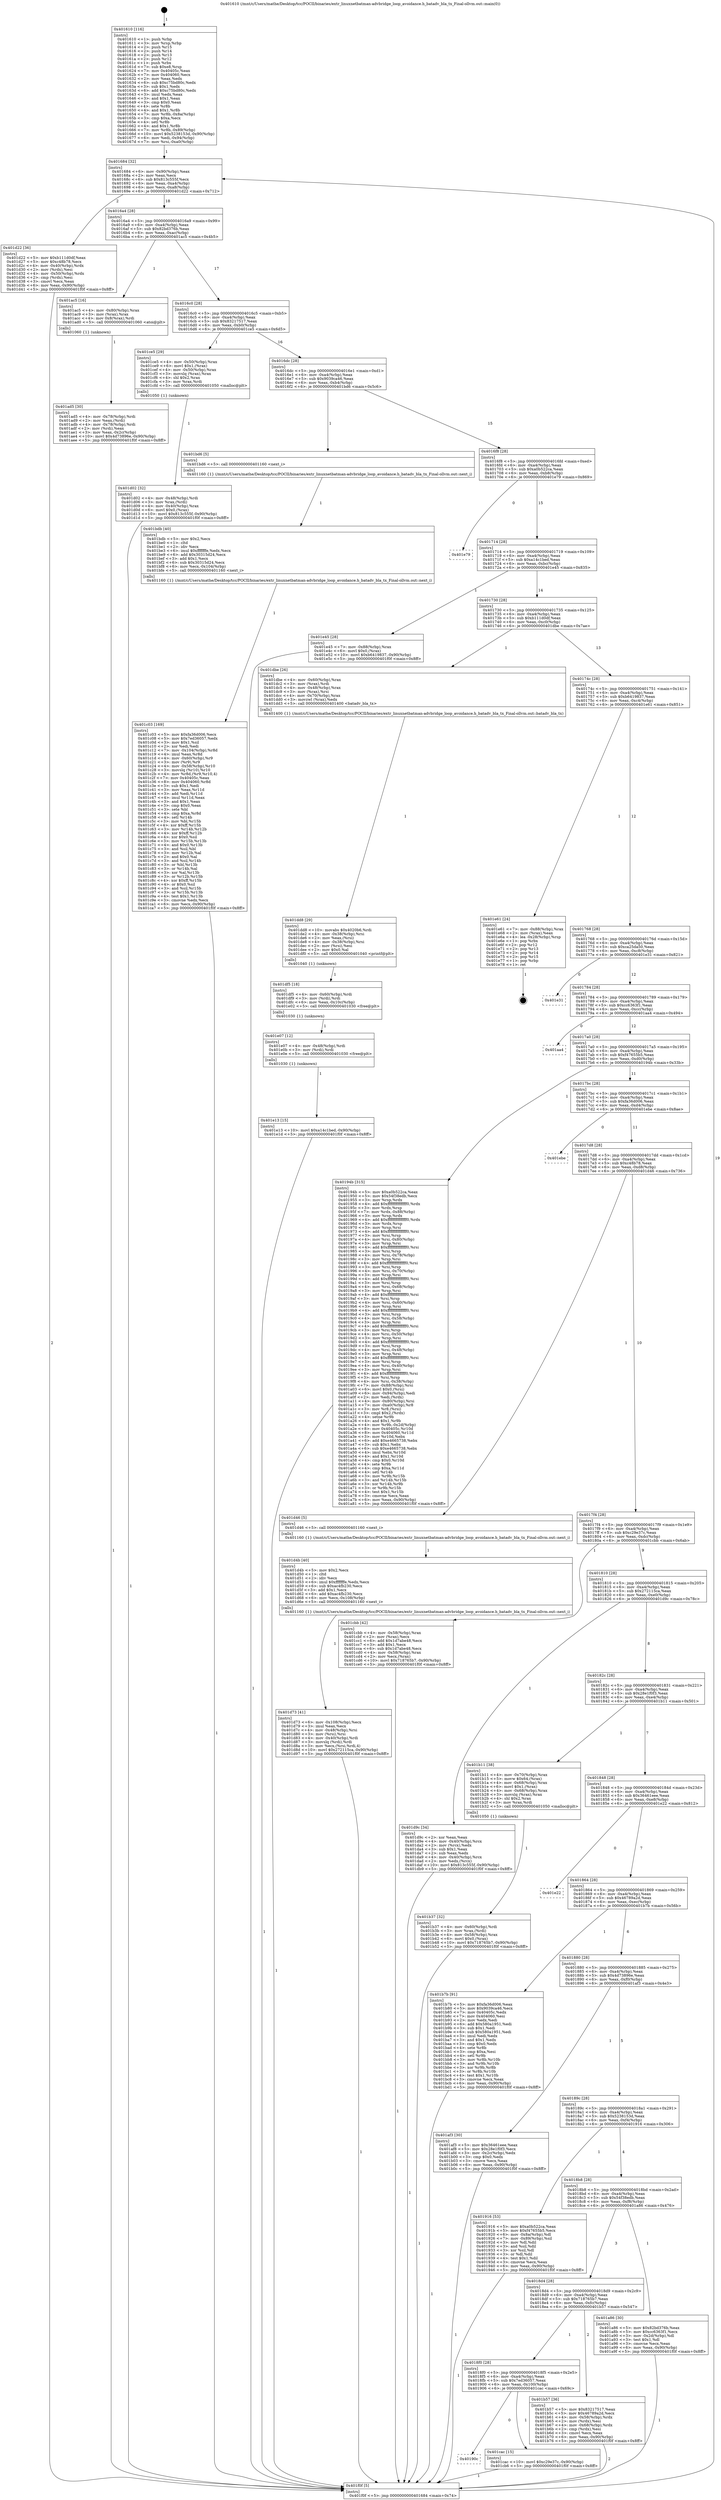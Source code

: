 digraph "0x401610" {
  label = "0x401610 (/mnt/c/Users/mathe/Desktop/tcc/POCII/binaries/extr_linuxnetbatman-advbridge_loop_avoidance.h_batadv_bla_tx_Final-ollvm.out::main(0))"
  labelloc = "t"
  node[shape=record]

  Entry [label="",width=0.3,height=0.3,shape=circle,fillcolor=black,style=filled]
  "0x401684" [label="{
     0x401684 [32]\l
     | [instrs]\l
     &nbsp;&nbsp;0x401684 \<+6\>: mov -0x90(%rbp),%eax\l
     &nbsp;&nbsp;0x40168a \<+2\>: mov %eax,%ecx\l
     &nbsp;&nbsp;0x40168c \<+6\>: sub $0x813c555f,%ecx\l
     &nbsp;&nbsp;0x401692 \<+6\>: mov %eax,-0xa4(%rbp)\l
     &nbsp;&nbsp;0x401698 \<+6\>: mov %ecx,-0xa8(%rbp)\l
     &nbsp;&nbsp;0x40169e \<+6\>: je 0000000000401d22 \<main+0x712\>\l
  }"]
  "0x401d22" [label="{
     0x401d22 [36]\l
     | [instrs]\l
     &nbsp;&nbsp;0x401d22 \<+5\>: mov $0xb111d0df,%eax\l
     &nbsp;&nbsp;0x401d27 \<+5\>: mov $0xc48b78,%ecx\l
     &nbsp;&nbsp;0x401d2c \<+4\>: mov -0x40(%rbp),%rdx\l
     &nbsp;&nbsp;0x401d30 \<+2\>: mov (%rdx),%esi\l
     &nbsp;&nbsp;0x401d32 \<+4\>: mov -0x50(%rbp),%rdx\l
     &nbsp;&nbsp;0x401d36 \<+2\>: cmp (%rdx),%esi\l
     &nbsp;&nbsp;0x401d38 \<+3\>: cmovl %ecx,%eax\l
     &nbsp;&nbsp;0x401d3b \<+6\>: mov %eax,-0x90(%rbp)\l
     &nbsp;&nbsp;0x401d41 \<+5\>: jmp 0000000000401f0f \<main+0x8ff\>\l
  }"]
  "0x4016a4" [label="{
     0x4016a4 [28]\l
     | [instrs]\l
     &nbsp;&nbsp;0x4016a4 \<+5\>: jmp 00000000004016a9 \<main+0x99\>\l
     &nbsp;&nbsp;0x4016a9 \<+6\>: mov -0xa4(%rbp),%eax\l
     &nbsp;&nbsp;0x4016af \<+5\>: sub $0x82bd376b,%eax\l
     &nbsp;&nbsp;0x4016b4 \<+6\>: mov %eax,-0xac(%rbp)\l
     &nbsp;&nbsp;0x4016ba \<+6\>: je 0000000000401ac5 \<main+0x4b5\>\l
  }"]
  Exit [label="",width=0.3,height=0.3,shape=circle,fillcolor=black,style=filled,peripheries=2]
  "0x401ac5" [label="{
     0x401ac5 [16]\l
     | [instrs]\l
     &nbsp;&nbsp;0x401ac5 \<+4\>: mov -0x80(%rbp),%rax\l
     &nbsp;&nbsp;0x401ac9 \<+3\>: mov (%rax),%rax\l
     &nbsp;&nbsp;0x401acc \<+4\>: mov 0x8(%rax),%rdi\l
     &nbsp;&nbsp;0x401ad0 \<+5\>: call 0000000000401060 \<atoi@plt\>\l
     | [calls]\l
     &nbsp;&nbsp;0x401060 \{1\} (unknown)\l
  }"]
  "0x4016c0" [label="{
     0x4016c0 [28]\l
     | [instrs]\l
     &nbsp;&nbsp;0x4016c0 \<+5\>: jmp 00000000004016c5 \<main+0xb5\>\l
     &nbsp;&nbsp;0x4016c5 \<+6\>: mov -0xa4(%rbp),%eax\l
     &nbsp;&nbsp;0x4016cb \<+5\>: sub $0x83217517,%eax\l
     &nbsp;&nbsp;0x4016d0 \<+6\>: mov %eax,-0xb0(%rbp)\l
     &nbsp;&nbsp;0x4016d6 \<+6\>: je 0000000000401ce5 \<main+0x6d5\>\l
  }"]
  "0x401e13" [label="{
     0x401e13 [15]\l
     | [instrs]\l
     &nbsp;&nbsp;0x401e13 \<+10\>: movl $0xa14c1bed,-0x90(%rbp)\l
     &nbsp;&nbsp;0x401e1d \<+5\>: jmp 0000000000401f0f \<main+0x8ff\>\l
  }"]
  "0x401ce5" [label="{
     0x401ce5 [29]\l
     | [instrs]\l
     &nbsp;&nbsp;0x401ce5 \<+4\>: mov -0x50(%rbp),%rax\l
     &nbsp;&nbsp;0x401ce9 \<+6\>: movl $0x1,(%rax)\l
     &nbsp;&nbsp;0x401cef \<+4\>: mov -0x50(%rbp),%rax\l
     &nbsp;&nbsp;0x401cf3 \<+3\>: movslq (%rax),%rax\l
     &nbsp;&nbsp;0x401cf6 \<+4\>: shl $0x2,%rax\l
     &nbsp;&nbsp;0x401cfa \<+3\>: mov %rax,%rdi\l
     &nbsp;&nbsp;0x401cfd \<+5\>: call 0000000000401050 \<malloc@plt\>\l
     | [calls]\l
     &nbsp;&nbsp;0x401050 \{1\} (unknown)\l
  }"]
  "0x4016dc" [label="{
     0x4016dc [28]\l
     | [instrs]\l
     &nbsp;&nbsp;0x4016dc \<+5\>: jmp 00000000004016e1 \<main+0xd1\>\l
     &nbsp;&nbsp;0x4016e1 \<+6\>: mov -0xa4(%rbp),%eax\l
     &nbsp;&nbsp;0x4016e7 \<+5\>: sub $0x9039ca46,%eax\l
     &nbsp;&nbsp;0x4016ec \<+6\>: mov %eax,-0xb4(%rbp)\l
     &nbsp;&nbsp;0x4016f2 \<+6\>: je 0000000000401bd6 \<main+0x5c6\>\l
  }"]
  "0x401e07" [label="{
     0x401e07 [12]\l
     | [instrs]\l
     &nbsp;&nbsp;0x401e07 \<+4\>: mov -0x48(%rbp),%rdi\l
     &nbsp;&nbsp;0x401e0b \<+3\>: mov (%rdi),%rdi\l
     &nbsp;&nbsp;0x401e0e \<+5\>: call 0000000000401030 \<free@plt\>\l
     | [calls]\l
     &nbsp;&nbsp;0x401030 \{1\} (unknown)\l
  }"]
  "0x401bd6" [label="{
     0x401bd6 [5]\l
     | [instrs]\l
     &nbsp;&nbsp;0x401bd6 \<+5\>: call 0000000000401160 \<next_i\>\l
     | [calls]\l
     &nbsp;&nbsp;0x401160 \{1\} (/mnt/c/Users/mathe/Desktop/tcc/POCII/binaries/extr_linuxnetbatman-advbridge_loop_avoidance.h_batadv_bla_tx_Final-ollvm.out::next_i)\l
  }"]
  "0x4016f8" [label="{
     0x4016f8 [28]\l
     | [instrs]\l
     &nbsp;&nbsp;0x4016f8 \<+5\>: jmp 00000000004016fd \<main+0xed\>\l
     &nbsp;&nbsp;0x4016fd \<+6\>: mov -0xa4(%rbp),%eax\l
     &nbsp;&nbsp;0x401703 \<+5\>: sub $0xa0b522ca,%eax\l
     &nbsp;&nbsp;0x401708 \<+6\>: mov %eax,-0xb8(%rbp)\l
     &nbsp;&nbsp;0x40170e \<+6\>: je 0000000000401e79 \<main+0x869\>\l
  }"]
  "0x401df5" [label="{
     0x401df5 [18]\l
     | [instrs]\l
     &nbsp;&nbsp;0x401df5 \<+4\>: mov -0x60(%rbp),%rdi\l
     &nbsp;&nbsp;0x401df9 \<+3\>: mov (%rdi),%rdi\l
     &nbsp;&nbsp;0x401dfc \<+6\>: mov %eax,-0x10c(%rbp)\l
     &nbsp;&nbsp;0x401e02 \<+5\>: call 0000000000401030 \<free@plt\>\l
     | [calls]\l
     &nbsp;&nbsp;0x401030 \{1\} (unknown)\l
  }"]
  "0x401e79" [label="{
     0x401e79\l
  }", style=dashed]
  "0x401714" [label="{
     0x401714 [28]\l
     | [instrs]\l
     &nbsp;&nbsp;0x401714 \<+5\>: jmp 0000000000401719 \<main+0x109\>\l
     &nbsp;&nbsp;0x401719 \<+6\>: mov -0xa4(%rbp),%eax\l
     &nbsp;&nbsp;0x40171f \<+5\>: sub $0xa14c1bed,%eax\l
     &nbsp;&nbsp;0x401724 \<+6\>: mov %eax,-0xbc(%rbp)\l
     &nbsp;&nbsp;0x40172a \<+6\>: je 0000000000401e45 \<main+0x835\>\l
  }"]
  "0x401dd8" [label="{
     0x401dd8 [29]\l
     | [instrs]\l
     &nbsp;&nbsp;0x401dd8 \<+10\>: movabs $0x4020b6,%rdi\l
     &nbsp;&nbsp;0x401de2 \<+4\>: mov -0x38(%rbp),%rsi\l
     &nbsp;&nbsp;0x401de6 \<+2\>: mov %eax,(%rsi)\l
     &nbsp;&nbsp;0x401de8 \<+4\>: mov -0x38(%rbp),%rsi\l
     &nbsp;&nbsp;0x401dec \<+2\>: mov (%rsi),%esi\l
     &nbsp;&nbsp;0x401dee \<+2\>: mov $0x0,%al\l
     &nbsp;&nbsp;0x401df0 \<+5\>: call 0000000000401040 \<printf@plt\>\l
     | [calls]\l
     &nbsp;&nbsp;0x401040 \{1\} (unknown)\l
  }"]
  "0x401e45" [label="{
     0x401e45 [28]\l
     | [instrs]\l
     &nbsp;&nbsp;0x401e45 \<+7\>: mov -0x88(%rbp),%rax\l
     &nbsp;&nbsp;0x401e4c \<+6\>: movl $0x0,(%rax)\l
     &nbsp;&nbsp;0x401e52 \<+10\>: movl $0xb6419837,-0x90(%rbp)\l
     &nbsp;&nbsp;0x401e5c \<+5\>: jmp 0000000000401f0f \<main+0x8ff\>\l
  }"]
  "0x401730" [label="{
     0x401730 [28]\l
     | [instrs]\l
     &nbsp;&nbsp;0x401730 \<+5\>: jmp 0000000000401735 \<main+0x125\>\l
     &nbsp;&nbsp;0x401735 \<+6\>: mov -0xa4(%rbp),%eax\l
     &nbsp;&nbsp;0x40173b \<+5\>: sub $0xb111d0df,%eax\l
     &nbsp;&nbsp;0x401740 \<+6\>: mov %eax,-0xc0(%rbp)\l
     &nbsp;&nbsp;0x401746 \<+6\>: je 0000000000401dbe \<main+0x7ae\>\l
  }"]
  "0x401d73" [label="{
     0x401d73 [41]\l
     | [instrs]\l
     &nbsp;&nbsp;0x401d73 \<+6\>: mov -0x108(%rbp),%ecx\l
     &nbsp;&nbsp;0x401d79 \<+3\>: imul %eax,%ecx\l
     &nbsp;&nbsp;0x401d7c \<+4\>: mov -0x48(%rbp),%rsi\l
     &nbsp;&nbsp;0x401d80 \<+3\>: mov (%rsi),%rsi\l
     &nbsp;&nbsp;0x401d83 \<+4\>: mov -0x40(%rbp),%rdi\l
     &nbsp;&nbsp;0x401d87 \<+3\>: movslq (%rdi),%rdi\l
     &nbsp;&nbsp;0x401d8a \<+3\>: mov %ecx,(%rsi,%rdi,4)\l
     &nbsp;&nbsp;0x401d8d \<+10\>: movl $0x272115ca,-0x90(%rbp)\l
     &nbsp;&nbsp;0x401d97 \<+5\>: jmp 0000000000401f0f \<main+0x8ff\>\l
  }"]
  "0x401dbe" [label="{
     0x401dbe [26]\l
     | [instrs]\l
     &nbsp;&nbsp;0x401dbe \<+4\>: mov -0x60(%rbp),%rax\l
     &nbsp;&nbsp;0x401dc2 \<+3\>: mov (%rax),%rdi\l
     &nbsp;&nbsp;0x401dc5 \<+4\>: mov -0x48(%rbp),%rax\l
     &nbsp;&nbsp;0x401dc9 \<+3\>: mov (%rax),%rsi\l
     &nbsp;&nbsp;0x401dcc \<+4\>: mov -0x70(%rbp),%rax\l
     &nbsp;&nbsp;0x401dd0 \<+3\>: movzwl (%rax),%edx\l
     &nbsp;&nbsp;0x401dd3 \<+5\>: call 0000000000401400 \<batadv_bla_tx\>\l
     | [calls]\l
     &nbsp;&nbsp;0x401400 \{1\} (/mnt/c/Users/mathe/Desktop/tcc/POCII/binaries/extr_linuxnetbatman-advbridge_loop_avoidance.h_batadv_bla_tx_Final-ollvm.out::batadv_bla_tx)\l
  }"]
  "0x40174c" [label="{
     0x40174c [28]\l
     | [instrs]\l
     &nbsp;&nbsp;0x40174c \<+5\>: jmp 0000000000401751 \<main+0x141\>\l
     &nbsp;&nbsp;0x401751 \<+6\>: mov -0xa4(%rbp),%eax\l
     &nbsp;&nbsp;0x401757 \<+5\>: sub $0xb6419837,%eax\l
     &nbsp;&nbsp;0x40175c \<+6\>: mov %eax,-0xc4(%rbp)\l
     &nbsp;&nbsp;0x401762 \<+6\>: je 0000000000401e61 \<main+0x851\>\l
  }"]
  "0x401d4b" [label="{
     0x401d4b [40]\l
     | [instrs]\l
     &nbsp;&nbsp;0x401d4b \<+5\>: mov $0x2,%ecx\l
     &nbsp;&nbsp;0x401d50 \<+1\>: cltd\l
     &nbsp;&nbsp;0x401d51 \<+2\>: idiv %ecx\l
     &nbsp;&nbsp;0x401d53 \<+6\>: imul $0xfffffffe,%edx,%ecx\l
     &nbsp;&nbsp;0x401d59 \<+6\>: sub $0xac4fb230,%ecx\l
     &nbsp;&nbsp;0x401d5f \<+3\>: add $0x1,%ecx\l
     &nbsp;&nbsp;0x401d62 \<+6\>: add $0xac4fb230,%ecx\l
     &nbsp;&nbsp;0x401d68 \<+6\>: mov %ecx,-0x108(%rbp)\l
     &nbsp;&nbsp;0x401d6e \<+5\>: call 0000000000401160 \<next_i\>\l
     | [calls]\l
     &nbsp;&nbsp;0x401160 \{1\} (/mnt/c/Users/mathe/Desktop/tcc/POCII/binaries/extr_linuxnetbatman-advbridge_loop_avoidance.h_batadv_bla_tx_Final-ollvm.out::next_i)\l
  }"]
  "0x401e61" [label="{
     0x401e61 [24]\l
     | [instrs]\l
     &nbsp;&nbsp;0x401e61 \<+7\>: mov -0x88(%rbp),%rax\l
     &nbsp;&nbsp;0x401e68 \<+2\>: mov (%rax),%eax\l
     &nbsp;&nbsp;0x401e6a \<+4\>: lea -0x28(%rbp),%rsp\l
     &nbsp;&nbsp;0x401e6e \<+1\>: pop %rbx\l
     &nbsp;&nbsp;0x401e6f \<+2\>: pop %r12\l
     &nbsp;&nbsp;0x401e71 \<+2\>: pop %r13\l
     &nbsp;&nbsp;0x401e73 \<+2\>: pop %r14\l
     &nbsp;&nbsp;0x401e75 \<+2\>: pop %r15\l
     &nbsp;&nbsp;0x401e77 \<+1\>: pop %rbp\l
     &nbsp;&nbsp;0x401e78 \<+1\>: ret\l
  }"]
  "0x401768" [label="{
     0x401768 [28]\l
     | [instrs]\l
     &nbsp;&nbsp;0x401768 \<+5\>: jmp 000000000040176d \<main+0x15d\>\l
     &nbsp;&nbsp;0x40176d \<+6\>: mov -0xa4(%rbp),%eax\l
     &nbsp;&nbsp;0x401773 \<+5\>: sub $0xca25da50,%eax\l
     &nbsp;&nbsp;0x401778 \<+6\>: mov %eax,-0xc8(%rbp)\l
     &nbsp;&nbsp;0x40177e \<+6\>: je 0000000000401e31 \<main+0x821\>\l
  }"]
  "0x401d02" [label="{
     0x401d02 [32]\l
     | [instrs]\l
     &nbsp;&nbsp;0x401d02 \<+4\>: mov -0x48(%rbp),%rdi\l
     &nbsp;&nbsp;0x401d06 \<+3\>: mov %rax,(%rdi)\l
     &nbsp;&nbsp;0x401d09 \<+4\>: mov -0x40(%rbp),%rax\l
     &nbsp;&nbsp;0x401d0d \<+6\>: movl $0x0,(%rax)\l
     &nbsp;&nbsp;0x401d13 \<+10\>: movl $0x813c555f,-0x90(%rbp)\l
     &nbsp;&nbsp;0x401d1d \<+5\>: jmp 0000000000401f0f \<main+0x8ff\>\l
  }"]
  "0x401e31" [label="{
     0x401e31\l
  }", style=dashed]
  "0x401784" [label="{
     0x401784 [28]\l
     | [instrs]\l
     &nbsp;&nbsp;0x401784 \<+5\>: jmp 0000000000401789 \<main+0x179\>\l
     &nbsp;&nbsp;0x401789 \<+6\>: mov -0xa4(%rbp),%eax\l
     &nbsp;&nbsp;0x40178f \<+5\>: sub $0xcc6363f1,%eax\l
     &nbsp;&nbsp;0x401794 \<+6\>: mov %eax,-0xcc(%rbp)\l
     &nbsp;&nbsp;0x40179a \<+6\>: je 0000000000401aa4 \<main+0x494\>\l
  }"]
  "0x40190c" [label="{
     0x40190c\l
  }", style=dashed]
  "0x401aa4" [label="{
     0x401aa4\l
  }", style=dashed]
  "0x4017a0" [label="{
     0x4017a0 [28]\l
     | [instrs]\l
     &nbsp;&nbsp;0x4017a0 \<+5\>: jmp 00000000004017a5 \<main+0x195\>\l
     &nbsp;&nbsp;0x4017a5 \<+6\>: mov -0xa4(%rbp),%eax\l
     &nbsp;&nbsp;0x4017ab \<+5\>: sub $0xf47655b5,%eax\l
     &nbsp;&nbsp;0x4017b0 \<+6\>: mov %eax,-0xd0(%rbp)\l
     &nbsp;&nbsp;0x4017b6 \<+6\>: je 000000000040194b \<main+0x33b\>\l
  }"]
  "0x401cac" [label="{
     0x401cac [15]\l
     | [instrs]\l
     &nbsp;&nbsp;0x401cac \<+10\>: movl $0xc29e37c,-0x90(%rbp)\l
     &nbsp;&nbsp;0x401cb6 \<+5\>: jmp 0000000000401f0f \<main+0x8ff\>\l
  }"]
  "0x40194b" [label="{
     0x40194b [315]\l
     | [instrs]\l
     &nbsp;&nbsp;0x40194b \<+5\>: mov $0xa0b522ca,%eax\l
     &nbsp;&nbsp;0x401950 \<+5\>: mov $0x54f38edb,%ecx\l
     &nbsp;&nbsp;0x401955 \<+3\>: mov %rsp,%rdx\l
     &nbsp;&nbsp;0x401958 \<+4\>: add $0xfffffffffffffff0,%rdx\l
     &nbsp;&nbsp;0x40195c \<+3\>: mov %rdx,%rsp\l
     &nbsp;&nbsp;0x40195f \<+7\>: mov %rdx,-0x88(%rbp)\l
     &nbsp;&nbsp;0x401966 \<+3\>: mov %rsp,%rdx\l
     &nbsp;&nbsp;0x401969 \<+4\>: add $0xfffffffffffffff0,%rdx\l
     &nbsp;&nbsp;0x40196d \<+3\>: mov %rdx,%rsp\l
     &nbsp;&nbsp;0x401970 \<+3\>: mov %rsp,%rsi\l
     &nbsp;&nbsp;0x401973 \<+4\>: add $0xfffffffffffffff0,%rsi\l
     &nbsp;&nbsp;0x401977 \<+3\>: mov %rsi,%rsp\l
     &nbsp;&nbsp;0x40197a \<+4\>: mov %rsi,-0x80(%rbp)\l
     &nbsp;&nbsp;0x40197e \<+3\>: mov %rsp,%rsi\l
     &nbsp;&nbsp;0x401981 \<+4\>: add $0xfffffffffffffff0,%rsi\l
     &nbsp;&nbsp;0x401985 \<+3\>: mov %rsi,%rsp\l
     &nbsp;&nbsp;0x401988 \<+4\>: mov %rsi,-0x78(%rbp)\l
     &nbsp;&nbsp;0x40198c \<+3\>: mov %rsp,%rsi\l
     &nbsp;&nbsp;0x40198f \<+4\>: add $0xfffffffffffffff0,%rsi\l
     &nbsp;&nbsp;0x401993 \<+3\>: mov %rsi,%rsp\l
     &nbsp;&nbsp;0x401996 \<+4\>: mov %rsi,-0x70(%rbp)\l
     &nbsp;&nbsp;0x40199a \<+3\>: mov %rsp,%rsi\l
     &nbsp;&nbsp;0x40199d \<+4\>: add $0xfffffffffffffff0,%rsi\l
     &nbsp;&nbsp;0x4019a1 \<+3\>: mov %rsi,%rsp\l
     &nbsp;&nbsp;0x4019a4 \<+4\>: mov %rsi,-0x68(%rbp)\l
     &nbsp;&nbsp;0x4019a8 \<+3\>: mov %rsp,%rsi\l
     &nbsp;&nbsp;0x4019ab \<+4\>: add $0xfffffffffffffff0,%rsi\l
     &nbsp;&nbsp;0x4019af \<+3\>: mov %rsi,%rsp\l
     &nbsp;&nbsp;0x4019b2 \<+4\>: mov %rsi,-0x60(%rbp)\l
     &nbsp;&nbsp;0x4019b6 \<+3\>: mov %rsp,%rsi\l
     &nbsp;&nbsp;0x4019b9 \<+4\>: add $0xfffffffffffffff0,%rsi\l
     &nbsp;&nbsp;0x4019bd \<+3\>: mov %rsi,%rsp\l
     &nbsp;&nbsp;0x4019c0 \<+4\>: mov %rsi,-0x58(%rbp)\l
     &nbsp;&nbsp;0x4019c4 \<+3\>: mov %rsp,%rsi\l
     &nbsp;&nbsp;0x4019c7 \<+4\>: add $0xfffffffffffffff0,%rsi\l
     &nbsp;&nbsp;0x4019cb \<+3\>: mov %rsi,%rsp\l
     &nbsp;&nbsp;0x4019ce \<+4\>: mov %rsi,-0x50(%rbp)\l
     &nbsp;&nbsp;0x4019d2 \<+3\>: mov %rsp,%rsi\l
     &nbsp;&nbsp;0x4019d5 \<+4\>: add $0xfffffffffffffff0,%rsi\l
     &nbsp;&nbsp;0x4019d9 \<+3\>: mov %rsi,%rsp\l
     &nbsp;&nbsp;0x4019dc \<+4\>: mov %rsi,-0x48(%rbp)\l
     &nbsp;&nbsp;0x4019e0 \<+3\>: mov %rsp,%rsi\l
     &nbsp;&nbsp;0x4019e3 \<+4\>: add $0xfffffffffffffff0,%rsi\l
     &nbsp;&nbsp;0x4019e7 \<+3\>: mov %rsi,%rsp\l
     &nbsp;&nbsp;0x4019ea \<+4\>: mov %rsi,-0x40(%rbp)\l
     &nbsp;&nbsp;0x4019ee \<+3\>: mov %rsp,%rsi\l
     &nbsp;&nbsp;0x4019f1 \<+4\>: add $0xfffffffffffffff0,%rsi\l
     &nbsp;&nbsp;0x4019f5 \<+3\>: mov %rsi,%rsp\l
     &nbsp;&nbsp;0x4019f8 \<+4\>: mov %rsi,-0x38(%rbp)\l
     &nbsp;&nbsp;0x4019fc \<+7\>: mov -0x88(%rbp),%rsi\l
     &nbsp;&nbsp;0x401a03 \<+6\>: movl $0x0,(%rsi)\l
     &nbsp;&nbsp;0x401a09 \<+6\>: mov -0x94(%rbp),%edi\l
     &nbsp;&nbsp;0x401a0f \<+2\>: mov %edi,(%rdx)\l
     &nbsp;&nbsp;0x401a11 \<+4\>: mov -0x80(%rbp),%rsi\l
     &nbsp;&nbsp;0x401a15 \<+7\>: mov -0xa0(%rbp),%r8\l
     &nbsp;&nbsp;0x401a1c \<+3\>: mov %r8,(%rsi)\l
     &nbsp;&nbsp;0x401a1f \<+3\>: cmpl $0x2,(%rdx)\l
     &nbsp;&nbsp;0x401a22 \<+4\>: setne %r9b\l
     &nbsp;&nbsp;0x401a26 \<+4\>: and $0x1,%r9b\l
     &nbsp;&nbsp;0x401a2a \<+4\>: mov %r9b,-0x2d(%rbp)\l
     &nbsp;&nbsp;0x401a2e \<+8\>: mov 0x40405c,%r10d\l
     &nbsp;&nbsp;0x401a36 \<+8\>: mov 0x404060,%r11d\l
     &nbsp;&nbsp;0x401a3e \<+3\>: mov %r10d,%ebx\l
     &nbsp;&nbsp;0x401a41 \<+6\>: add $0xe4665738,%ebx\l
     &nbsp;&nbsp;0x401a47 \<+3\>: sub $0x1,%ebx\l
     &nbsp;&nbsp;0x401a4a \<+6\>: sub $0xe4665738,%ebx\l
     &nbsp;&nbsp;0x401a50 \<+4\>: imul %ebx,%r10d\l
     &nbsp;&nbsp;0x401a54 \<+4\>: and $0x1,%r10d\l
     &nbsp;&nbsp;0x401a58 \<+4\>: cmp $0x0,%r10d\l
     &nbsp;&nbsp;0x401a5c \<+4\>: sete %r9b\l
     &nbsp;&nbsp;0x401a60 \<+4\>: cmp $0xa,%r11d\l
     &nbsp;&nbsp;0x401a64 \<+4\>: setl %r14b\l
     &nbsp;&nbsp;0x401a68 \<+3\>: mov %r9b,%r15b\l
     &nbsp;&nbsp;0x401a6b \<+3\>: and %r14b,%r15b\l
     &nbsp;&nbsp;0x401a6e \<+3\>: xor %r14b,%r9b\l
     &nbsp;&nbsp;0x401a71 \<+3\>: or %r9b,%r15b\l
     &nbsp;&nbsp;0x401a74 \<+4\>: test $0x1,%r15b\l
     &nbsp;&nbsp;0x401a78 \<+3\>: cmovne %ecx,%eax\l
     &nbsp;&nbsp;0x401a7b \<+6\>: mov %eax,-0x90(%rbp)\l
     &nbsp;&nbsp;0x401a81 \<+5\>: jmp 0000000000401f0f \<main+0x8ff\>\l
  }"]
  "0x4017bc" [label="{
     0x4017bc [28]\l
     | [instrs]\l
     &nbsp;&nbsp;0x4017bc \<+5\>: jmp 00000000004017c1 \<main+0x1b1\>\l
     &nbsp;&nbsp;0x4017c1 \<+6\>: mov -0xa4(%rbp),%eax\l
     &nbsp;&nbsp;0x4017c7 \<+5\>: sub $0xfa36d006,%eax\l
     &nbsp;&nbsp;0x4017cc \<+6\>: mov %eax,-0xd4(%rbp)\l
     &nbsp;&nbsp;0x4017d2 \<+6\>: je 0000000000401ebe \<main+0x8ae\>\l
  }"]
  "0x401c03" [label="{
     0x401c03 [169]\l
     | [instrs]\l
     &nbsp;&nbsp;0x401c03 \<+5\>: mov $0xfa36d006,%ecx\l
     &nbsp;&nbsp;0x401c08 \<+5\>: mov $0x7ed36057,%edx\l
     &nbsp;&nbsp;0x401c0d \<+3\>: mov $0x1,%sil\l
     &nbsp;&nbsp;0x401c10 \<+2\>: xor %edi,%edi\l
     &nbsp;&nbsp;0x401c12 \<+7\>: mov -0x104(%rbp),%r8d\l
     &nbsp;&nbsp;0x401c19 \<+4\>: imul %eax,%r8d\l
     &nbsp;&nbsp;0x401c1d \<+4\>: mov -0x60(%rbp),%r9\l
     &nbsp;&nbsp;0x401c21 \<+3\>: mov (%r9),%r9\l
     &nbsp;&nbsp;0x401c24 \<+4\>: mov -0x58(%rbp),%r10\l
     &nbsp;&nbsp;0x401c28 \<+3\>: movslq (%r10),%r10\l
     &nbsp;&nbsp;0x401c2b \<+4\>: mov %r8d,(%r9,%r10,4)\l
     &nbsp;&nbsp;0x401c2f \<+7\>: mov 0x40405c,%eax\l
     &nbsp;&nbsp;0x401c36 \<+8\>: mov 0x404060,%r8d\l
     &nbsp;&nbsp;0x401c3e \<+3\>: sub $0x1,%edi\l
     &nbsp;&nbsp;0x401c41 \<+3\>: mov %eax,%r11d\l
     &nbsp;&nbsp;0x401c44 \<+3\>: add %edi,%r11d\l
     &nbsp;&nbsp;0x401c47 \<+4\>: imul %r11d,%eax\l
     &nbsp;&nbsp;0x401c4b \<+3\>: and $0x1,%eax\l
     &nbsp;&nbsp;0x401c4e \<+3\>: cmp $0x0,%eax\l
     &nbsp;&nbsp;0x401c51 \<+3\>: sete %bl\l
     &nbsp;&nbsp;0x401c54 \<+4\>: cmp $0xa,%r8d\l
     &nbsp;&nbsp;0x401c58 \<+4\>: setl %r14b\l
     &nbsp;&nbsp;0x401c5c \<+3\>: mov %bl,%r15b\l
     &nbsp;&nbsp;0x401c5f \<+4\>: xor $0xff,%r15b\l
     &nbsp;&nbsp;0x401c63 \<+3\>: mov %r14b,%r12b\l
     &nbsp;&nbsp;0x401c66 \<+4\>: xor $0xff,%r12b\l
     &nbsp;&nbsp;0x401c6a \<+4\>: xor $0x0,%sil\l
     &nbsp;&nbsp;0x401c6e \<+3\>: mov %r15b,%r13b\l
     &nbsp;&nbsp;0x401c71 \<+4\>: and $0x0,%r13b\l
     &nbsp;&nbsp;0x401c75 \<+3\>: and %sil,%bl\l
     &nbsp;&nbsp;0x401c78 \<+3\>: mov %r12b,%al\l
     &nbsp;&nbsp;0x401c7b \<+2\>: and $0x0,%al\l
     &nbsp;&nbsp;0x401c7d \<+3\>: and %sil,%r14b\l
     &nbsp;&nbsp;0x401c80 \<+3\>: or %bl,%r13b\l
     &nbsp;&nbsp;0x401c83 \<+3\>: or %r14b,%al\l
     &nbsp;&nbsp;0x401c86 \<+3\>: xor %al,%r13b\l
     &nbsp;&nbsp;0x401c89 \<+3\>: or %r12b,%r15b\l
     &nbsp;&nbsp;0x401c8c \<+4\>: xor $0xff,%r15b\l
     &nbsp;&nbsp;0x401c90 \<+4\>: or $0x0,%sil\l
     &nbsp;&nbsp;0x401c94 \<+3\>: and %sil,%r15b\l
     &nbsp;&nbsp;0x401c97 \<+3\>: or %r15b,%r13b\l
     &nbsp;&nbsp;0x401c9a \<+4\>: test $0x1,%r13b\l
     &nbsp;&nbsp;0x401c9e \<+3\>: cmovne %edx,%ecx\l
     &nbsp;&nbsp;0x401ca1 \<+6\>: mov %ecx,-0x90(%rbp)\l
     &nbsp;&nbsp;0x401ca7 \<+5\>: jmp 0000000000401f0f \<main+0x8ff\>\l
  }"]
  "0x401ebe" [label="{
     0x401ebe\l
  }", style=dashed]
  "0x4017d8" [label="{
     0x4017d8 [28]\l
     | [instrs]\l
     &nbsp;&nbsp;0x4017d8 \<+5\>: jmp 00000000004017dd \<main+0x1cd\>\l
     &nbsp;&nbsp;0x4017dd \<+6\>: mov -0xa4(%rbp),%eax\l
     &nbsp;&nbsp;0x4017e3 \<+5\>: sub $0xc48b78,%eax\l
     &nbsp;&nbsp;0x4017e8 \<+6\>: mov %eax,-0xd8(%rbp)\l
     &nbsp;&nbsp;0x4017ee \<+6\>: je 0000000000401d46 \<main+0x736\>\l
  }"]
  "0x401bdb" [label="{
     0x401bdb [40]\l
     | [instrs]\l
     &nbsp;&nbsp;0x401bdb \<+5\>: mov $0x2,%ecx\l
     &nbsp;&nbsp;0x401be0 \<+1\>: cltd\l
     &nbsp;&nbsp;0x401be1 \<+2\>: idiv %ecx\l
     &nbsp;&nbsp;0x401be3 \<+6\>: imul $0xfffffffe,%edx,%ecx\l
     &nbsp;&nbsp;0x401be9 \<+6\>: add $0x30315d24,%ecx\l
     &nbsp;&nbsp;0x401bef \<+3\>: add $0x1,%ecx\l
     &nbsp;&nbsp;0x401bf2 \<+6\>: sub $0x30315d24,%ecx\l
     &nbsp;&nbsp;0x401bf8 \<+6\>: mov %ecx,-0x104(%rbp)\l
     &nbsp;&nbsp;0x401bfe \<+5\>: call 0000000000401160 \<next_i\>\l
     | [calls]\l
     &nbsp;&nbsp;0x401160 \{1\} (/mnt/c/Users/mathe/Desktop/tcc/POCII/binaries/extr_linuxnetbatman-advbridge_loop_avoidance.h_batadv_bla_tx_Final-ollvm.out::next_i)\l
  }"]
  "0x401d46" [label="{
     0x401d46 [5]\l
     | [instrs]\l
     &nbsp;&nbsp;0x401d46 \<+5\>: call 0000000000401160 \<next_i\>\l
     | [calls]\l
     &nbsp;&nbsp;0x401160 \{1\} (/mnt/c/Users/mathe/Desktop/tcc/POCII/binaries/extr_linuxnetbatman-advbridge_loop_avoidance.h_batadv_bla_tx_Final-ollvm.out::next_i)\l
  }"]
  "0x4017f4" [label="{
     0x4017f4 [28]\l
     | [instrs]\l
     &nbsp;&nbsp;0x4017f4 \<+5\>: jmp 00000000004017f9 \<main+0x1e9\>\l
     &nbsp;&nbsp;0x4017f9 \<+6\>: mov -0xa4(%rbp),%eax\l
     &nbsp;&nbsp;0x4017ff \<+5\>: sub $0xc29e37c,%eax\l
     &nbsp;&nbsp;0x401804 \<+6\>: mov %eax,-0xdc(%rbp)\l
     &nbsp;&nbsp;0x40180a \<+6\>: je 0000000000401cbb \<main+0x6ab\>\l
  }"]
  "0x4018f0" [label="{
     0x4018f0 [28]\l
     | [instrs]\l
     &nbsp;&nbsp;0x4018f0 \<+5\>: jmp 00000000004018f5 \<main+0x2e5\>\l
     &nbsp;&nbsp;0x4018f5 \<+6\>: mov -0xa4(%rbp),%eax\l
     &nbsp;&nbsp;0x4018fb \<+5\>: sub $0x7ed36057,%eax\l
     &nbsp;&nbsp;0x401900 \<+6\>: mov %eax,-0x100(%rbp)\l
     &nbsp;&nbsp;0x401906 \<+6\>: je 0000000000401cac \<main+0x69c\>\l
  }"]
  "0x401cbb" [label="{
     0x401cbb [42]\l
     | [instrs]\l
     &nbsp;&nbsp;0x401cbb \<+4\>: mov -0x58(%rbp),%rax\l
     &nbsp;&nbsp;0x401cbf \<+2\>: mov (%rax),%ecx\l
     &nbsp;&nbsp;0x401cc1 \<+6\>: add $0x1d7abe48,%ecx\l
     &nbsp;&nbsp;0x401cc7 \<+3\>: add $0x1,%ecx\l
     &nbsp;&nbsp;0x401cca \<+6\>: sub $0x1d7abe48,%ecx\l
     &nbsp;&nbsp;0x401cd0 \<+4\>: mov -0x58(%rbp),%rax\l
     &nbsp;&nbsp;0x401cd4 \<+2\>: mov %ecx,(%rax)\l
     &nbsp;&nbsp;0x401cd6 \<+10\>: movl $0x718765b7,-0x90(%rbp)\l
     &nbsp;&nbsp;0x401ce0 \<+5\>: jmp 0000000000401f0f \<main+0x8ff\>\l
  }"]
  "0x401810" [label="{
     0x401810 [28]\l
     | [instrs]\l
     &nbsp;&nbsp;0x401810 \<+5\>: jmp 0000000000401815 \<main+0x205\>\l
     &nbsp;&nbsp;0x401815 \<+6\>: mov -0xa4(%rbp),%eax\l
     &nbsp;&nbsp;0x40181b \<+5\>: sub $0x272115ca,%eax\l
     &nbsp;&nbsp;0x401820 \<+6\>: mov %eax,-0xe0(%rbp)\l
     &nbsp;&nbsp;0x401826 \<+6\>: je 0000000000401d9c \<main+0x78c\>\l
  }"]
  "0x401b57" [label="{
     0x401b57 [36]\l
     | [instrs]\l
     &nbsp;&nbsp;0x401b57 \<+5\>: mov $0x83217517,%eax\l
     &nbsp;&nbsp;0x401b5c \<+5\>: mov $0x46789a2d,%ecx\l
     &nbsp;&nbsp;0x401b61 \<+4\>: mov -0x58(%rbp),%rdx\l
     &nbsp;&nbsp;0x401b65 \<+2\>: mov (%rdx),%esi\l
     &nbsp;&nbsp;0x401b67 \<+4\>: mov -0x68(%rbp),%rdx\l
     &nbsp;&nbsp;0x401b6b \<+2\>: cmp (%rdx),%esi\l
     &nbsp;&nbsp;0x401b6d \<+3\>: cmovl %ecx,%eax\l
     &nbsp;&nbsp;0x401b70 \<+6\>: mov %eax,-0x90(%rbp)\l
     &nbsp;&nbsp;0x401b76 \<+5\>: jmp 0000000000401f0f \<main+0x8ff\>\l
  }"]
  "0x401d9c" [label="{
     0x401d9c [34]\l
     | [instrs]\l
     &nbsp;&nbsp;0x401d9c \<+2\>: xor %eax,%eax\l
     &nbsp;&nbsp;0x401d9e \<+4\>: mov -0x40(%rbp),%rcx\l
     &nbsp;&nbsp;0x401da2 \<+2\>: mov (%rcx),%edx\l
     &nbsp;&nbsp;0x401da4 \<+3\>: sub $0x1,%eax\l
     &nbsp;&nbsp;0x401da7 \<+2\>: sub %eax,%edx\l
     &nbsp;&nbsp;0x401da9 \<+4\>: mov -0x40(%rbp),%rcx\l
     &nbsp;&nbsp;0x401dad \<+2\>: mov %edx,(%rcx)\l
     &nbsp;&nbsp;0x401daf \<+10\>: movl $0x813c555f,-0x90(%rbp)\l
     &nbsp;&nbsp;0x401db9 \<+5\>: jmp 0000000000401f0f \<main+0x8ff\>\l
  }"]
  "0x40182c" [label="{
     0x40182c [28]\l
     | [instrs]\l
     &nbsp;&nbsp;0x40182c \<+5\>: jmp 0000000000401831 \<main+0x221\>\l
     &nbsp;&nbsp;0x401831 \<+6\>: mov -0xa4(%rbp),%eax\l
     &nbsp;&nbsp;0x401837 \<+5\>: sub $0x28e1f0f3,%eax\l
     &nbsp;&nbsp;0x40183c \<+6\>: mov %eax,-0xe4(%rbp)\l
     &nbsp;&nbsp;0x401842 \<+6\>: je 0000000000401b11 \<main+0x501\>\l
  }"]
  "0x401b37" [label="{
     0x401b37 [32]\l
     | [instrs]\l
     &nbsp;&nbsp;0x401b37 \<+4\>: mov -0x60(%rbp),%rdi\l
     &nbsp;&nbsp;0x401b3b \<+3\>: mov %rax,(%rdi)\l
     &nbsp;&nbsp;0x401b3e \<+4\>: mov -0x58(%rbp),%rax\l
     &nbsp;&nbsp;0x401b42 \<+6\>: movl $0x0,(%rax)\l
     &nbsp;&nbsp;0x401b48 \<+10\>: movl $0x718765b7,-0x90(%rbp)\l
     &nbsp;&nbsp;0x401b52 \<+5\>: jmp 0000000000401f0f \<main+0x8ff\>\l
  }"]
  "0x401b11" [label="{
     0x401b11 [38]\l
     | [instrs]\l
     &nbsp;&nbsp;0x401b11 \<+4\>: mov -0x70(%rbp),%rax\l
     &nbsp;&nbsp;0x401b15 \<+5\>: movw $0x64,(%rax)\l
     &nbsp;&nbsp;0x401b1a \<+4\>: mov -0x68(%rbp),%rax\l
     &nbsp;&nbsp;0x401b1e \<+6\>: movl $0x1,(%rax)\l
     &nbsp;&nbsp;0x401b24 \<+4\>: mov -0x68(%rbp),%rax\l
     &nbsp;&nbsp;0x401b28 \<+3\>: movslq (%rax),%rax\l
     &nbsp;&nbsp;0x401b2b \<+4\>: shl $0x2,%rax\l
     &nbsp;&nbsp;0x401b2f \<+3\>: mov %rax,%rdi\l
     &nbsp;&nbsp;0x401b32 \<+5\>: call 0000000000401050 \<malloc@plt\>\l
     | [calls]\l
     &nbsp;&nbsp;0x401050 \{1\} (unknown)\l
  }"]
  "0x401848" [label="{
     0x401848 [28]\l
     | [instrs]\l
     &nbsp;&nbsp;0x401848 \<+5\>: jmp 000000000040184d \<main+0x23d\>\l
     &nbsp;&nbsp;0x40184d \<+6\>: mov -0xa4(%rbp),%eax\l
     &nbsp;&nbsp;0x401853 \<+5\>: sub $0x36461eee,%eax\l
     &nbsp;&nbsp;0x401858 \<+6\>: mov %eax,-0xe8(%rbp)\l
     &nbsp;&nbsp;0x40185e \<+6\>: je 0000000000401e22 \<main+0x812\>\l
  }"]
  "0x401ad5" [label="{
     0x401ad5 [30]\l
     | [instrs]\l
     &nbsp;&nbsp;0x401ad5 \<+4\>: mov -0x78(%rbp),%rdi\l
     &nbsp;&nbsp;0x401ad9 \<+2\>: mov %eax,(%rdi)\l
     &nbsp;&nbsp;0x401adb \<+4\>: mov -0x78(%rbp),%rdi\l
     &nbsp;&nbsp;0x401adf \<+2\>: mov (%rdi),%eax\l
     &nbsp;&nbsp;0x401ae1 \<+3\>: mov %eax,-0x2c(%rbp)\l
     &nbsp;&nbsp;0x401ae4 \<+10\>: movl $0x4d73896e,-0x90(%rbp)\l
     &nbsp;&nbsp;0x401aee \<+5\>: jmp 0000000000401f0f \<main+0x8ff\>\l
  }"]
  "0x401e22" [label="{
     0x401e22\l
  }", style=dashed]
  "0x401864" [label="{
     0x401864 [28]\l
     | [instrs]\l
     &nbsp;&nbsp;0x401864 \<+5\>: jmp 0000000000401869 \<main+0x259\>\l
     &nbsp;&nbsp;0x401869 \<+6\>: mov -0xa4(%rbp),%eax\l
     &nbsp;&nbsp;0x40186f \<+5\>: sub $0x46789a2d,%eax\l
     &nbsp;&nbsp;0x401874 \<+6\>: mov %eax,-0xec(%rbp)\l
     &nbsp;&nbsp;0x40187a \<+6\>: je 0000000000401b7b \<main+0x56b\>\l
  }"]
  "0x4018d4" [label="{
     0x4018d4 [28]\l
     | [instrs]\l
     &nbsp;&nbsp;0x4018d4 \<+5\>: jmp 00000000004018d9 \<main+0x2c9\>\l
     &nbsp;&nbsp;0x4018d9 \<+6\>: mov -0xa4(%rbp),%eax\l
     &nbsp;&nbsp;0x4018df \<+5\>: sub $0x718765b7,%eax\l
     &nbsp;&nbsp;0x4018e4 \<+6\>: mov %eax,-0xfc(%rbp)\l
     &nbsp;&nbsp;0x4018ea \<+6\>: je 0000000000401b57 \<main+0x547\>\l
  }"]
  "0x401b7b" [label="{
     0x401b7b [91]\l
     | [instrs]\l
     &nbsp;&nbsp;0x401b7b \<+5\>: mov $0xfa36d006,%eax\l
     &nbsp;&nbsp;0x401b80 \<+5\>: mov $0x9039ca46,%ecx\l
     &nbsp;&nbsp;0x401b85 \<+7\>: mov 0x40405c,%edx\l
     &nbsp;&nbsp;0x401b8c \<+7\>: mov 0x404060,%esi\l
     &nbsp;&nbsp;0x401b93 \<+2\>: mov %edx,%edi\l
     &nbsp;&nbsp;0x401b95 \<+6\>: add $0x580a1951,%edi\l
     &nbsp;&nbsp;0x401b9b \<+3\>: sub $0x1,%edi\l
     &nbsp;&nbsp;0x401b9e \<+6\>: sub $0x580a1951,%edi\l
     &nbsp;&nbsp;0x401ba4 \<+3\>: imul %edi,%edx\l
     &nbsp;&nbsp;0x401ba7 \<+3\>: and $0x1,%edx\l
     &nbsp;&nbsp;0x401baa \<+3\>: cmp $0x0,%edx\l
     &nbsp;&nbsp;0x401bad \<+4\>: sete %r8b\l
     &nbsp;&nbsp;0x401bb1 \<+3\>: cmp $0xa,%esi\l
     &nbsp;&nbsp;0x401bb4 \<+4\>: setl %r9b\l
     &nbsp;&nbsp;0x401bb8 \<+3\>: mov %r8b,%r10b\l
     &nbsp;&nbsp;0x401bbb \<+3\>: and %r9b,%r10b\l
     &nbsp;&nbsp;0x401bbe \<+3\>: xor %r9b,%r8b\l
     &nbsp;&nbsp;0x401bc1 \<+3\>: or %r8b,%r10b\l
     &nbsp;&nbsp;0x401bc4 \<+4\>: test $0x1,%r10b\l
     &nbsp;&nbsp;0x401bc8 \<+3\>: cmovne %ecx,%eax\l
     &nbsp;&nbsp;0x401bcb \<+6\>: mov %eax,-0x90(%rbp)\l
     &nbsp;&nbsp;0x401bd1 \<+5\>: jmp 0000000000401f0f \<main+0x8ff\>\l
  }"]
  "0x401880" [label="{
     0x401880 [28]\l
     | [instrs]\l
     &nbsp;&nbsp;0x401880 \<+5\>: jmp 0000000000401885 \<main+0x275\>\l
     &nbsp;&nbsp;0x401885 \<+6\>: mov -0xa4(%rbp),%eax\l
     &nbsp;&nbsp;0x40188b \<+5\>: sub $0x4d73896e,%eax\l
     &nbsp;&nbsp;0x401890 \<+6\>: mov %eax,-0xf0(%rbp)\l
     &nbsp;&nbsp;0x401896 \<+6\>: je 0000000000401af3 \<main+0x4e3\>\l
  }"]
  "0x401a86" [label="{
     0x401a86 [30]\l
     | [instrs]\l
     &nbsp;&nbsp;0x401a86 \<+5\>: mov $0x82bd376b,%eax\l
     &nbsp;&nbsp;0x401a8b \<+5\>: mov $0xcc6363f1,%ecx\l
     &nbsp;&nbsp;0x401a90 \<+3\>: mov -0x2d(%rbp),%dl\l
     &nbsp;&nbsp;0x401a93 \<+3\>: test $0x1,%dl\l
     &nbsp;&nbsp;0x401a96 \<+3\>: cmovne %ecx,%eax\l
     &nbsp;&nbsp;0x401a99 \<+6\>: mov %eax,-0x90(%rbp)\l
     &nbsp;&nbsp;0x401a9f \<+5\>: jmp 0000000000401f0f \<main+0x8ff\>\l
  }"]
  "0x401af3" [label="{
     0x401af3 [30]\l
     | [instrs]\l
     &nbsp;&nbsp;0x401af3 \<+5\>: mov $0x36461eee,%eax\l
     &nbsp;&nbsp;0x401af8 \<+5\>: mov $0x28e1f0f3,%ecx\l
     &nbsp;&nbsp;0x401afd \<+3\>: mov -0x2c(%rbp),%edx\l
     &nbsp;&nbsp;0x401b00 \<+3\>: cmp $0x0,%edx\l
     &nbsp;&nbsp;0x401b03 \<+3\>: cmove %ecx,%eax\l
     &nbsp;&nbsp;0x401b06 \<+6\>: mov %eax,-0x90(%rbp)\l
     &nbsp;&nbsp;0x401b0c \<+5\>: jmp 0000000000401f0f \<main+0x8ff\>\l
  }"]
  "0x40189c" [label="{
     0x40189c [28]\l
     | [instrs]\l
     &nbsp;&nbsp;0x40189c \<+5\>: jmp 00000000004018a1 \<main+0x291\>\l
     &nbsp;&nbsp;0x4018a1 \<+6\>: mov -0xa4(%rbp),%eax\l
     &nbsp;&nbsp;0x4018a7 \<+5\>: sub $0x5238153d,%eax\l
     &nbsp;&nbsp;0x4018ac \<+6\>: mov %eax,-0xf4(%rbp)\l
     &nbsp;&nbsp;0x4018b2 \<+6\>: je 0000000000401916 \<main+0x306\>\l
  }"]
  "0x401610" [label="{
     0x401610 [116]\l
     | [instrs]\l
     &nbsp;&nbsp;0x401610 \<+1\>: push %rbp\l
     &nbsp;&nbsp;0x401611 \<+3\>: mov %rsp,%rbp\l
     &nbsp;&nbsp;0x401614 \<+2\>: push %r15\l
     &nbsp;&nbsp;0x401616 \<+2\>: push %r14\l
     &nbsp;&nbsp;0x401618 \<+2\>: push %r13\l
     &nbsp;&nbsp;0x40161a \<+2\>: push %r12\l
     &nbsp;&nbsp;0x40161c \<+1\>: push %rbx\l
     &nbsp;&nbsp;0x40161d \<+7\>: sub $0xe8,%rsp\l
     &nbsp;&nbsp;0x401624 \<+7\>: mov 0x40405c,%eax\l
     &nbsp;&nbsp;0x40162b \<+7\>: mov 0x404060,%ecx\l
     &nbsp;&nbsp;0x401632 \<+2\>: mov %eax,%edx\l
     &nbsp;&nbsp;0x401634 \<+6\>: sub $0xc75bd80c,%edx\l
     &nbsp;&nbsp;0x40163a \<+3\>: sub $0x1,%edx\l
     &nbsp;&nbsp;0x40163d \<+6\>: add $0xc75bd80c,%edx\l
     &nbsp;&nbsp;0x401643 \<+3\>: imul %edx,%eax\l
     &nbsp;&nbsp;0x401646 \<+3\>: and $0x1,%eax\l
     &nbsp;&nbsp;0x401649 \<+3\>: cmp $0x0,%eax\l
     &nbsp;&nbsp;0x40164c \<+4\>: sete %r8b\l
     &nbsp;&nbsp;0x401650 \<+4\>: and $0x1,%r8b\l
     &nbsp;&nbsp;0x401654 \<+7\>: mov %r8b,-0x8a(%rbp)\l
     &nbsp;&nbsp;0x40165b \<+3\>: cmp $0xa,%ecx\l
     &nbsp;&nbsp;0x40165e \<+4\>: setl %r8b\l
     &nbsp;&nbsp;0x401662 \<+4\>: and $0x1,%r8b\l
     &nbsp;&nbsp;0x401666 \<+7\>: mov %r8b,-0x89(%rbp)\l
     &nbsp;&nbsp;0x40166d \<+10\>: movl $0x5238153d,-0x90(%rbp)\l
     &nbsp;&nbsp;0x401677 \<+6\>: mov %edi,-0x94(%rbp)\l
     &nbsp;&nbsp;0x40167d \<+7\>: mov %rsi,-0xa0(%rbp)\l
  }"]
  "0x401916" [label="{
     0x401916 [53]\l
     | [instrs]\l
     &nbsp;&nbsp;0x401916 \<+5\>: mov $0xa0b522ca,%eax\l
     &nbsp;&nbsp;0x40191b \<+5\>: mov $0xf47655b5,%ecx\l
     &nbsp;&nbsp;0x401920 \<+6\>: mov -0x8a(%rbp),%dl\l
     &nbsp;&nbsp;0x401926 \<+7\>: mov -0x89(%rbp),%sil\l
     &nbsp;&nbsp;0x40192d \<+3\>: mov %dl,%dil\l
     &nbsp;&nbsp;0x401930 \<+3\>: and %sil,%dil\l
     &nbsp;&nbsp;0x401933 \<+3\>: xor %sil,%dl\l
     &nbsp;&nbsp;0x401936 \<+3\>: or %dl,%dil\l
     &nbsp;&nbsp;0x401939 \<+4\>: test $0x1,%dil\l
     &nbsp;&nbsp;0x40193d \<+3\>: cmovne %ecx,%eax\l
     &nbsp;&nbsp;0x401940 \<+6\>: mov %eax,-0x90(%rbp)\l
     &nbsp;&nbsp;0x401946 \<+5\>: jmp 0000000000401f0f \<main+0x8ff\>\l
  }"]
  "0x4018b8" [label="{
     0x4018b8 [28]\l
     | [instrs]\l
     &nbsp;&nbsp;0x4018b8 \<+5\>: jmp 00000000004018bd \<main+0x2ad\>\l
     &nbsp;&nbsp;0x4018bd \<+6\>: mov -0xa4(%rbp),%eax\l
     &nbsp;&nbsp;0x4018c3 \<+5\>: sub $0x54f38edb,%eax\l
     &nbsp;&nbsp;0x4018c8 \<+6\>: mov %eax,-0xf8(%rbp)\l
     &nbsp;&nbsp;0x4018ce \<+6\>: je 0000000000401a86 \<main+0x476\>\l
  }"]
  "0x401f0f" [label="{
     0x401f0f [5]\l
     | [instrs]\l
     &nbsp;&nbsp;0x401f0f \<+5\>: jmp 0000000000401684 \<main+0x74\>\l
  }"]
  Entry -> "0x401610" [label=" 1"]
  "0x401684" -> "0x401d22" [label=" 2"]
  "0x401684" -> "0x4016a4" [label=" 18"]
  "0x401e61" -> Exit [label=" 1"]
  "0x4016a4" -> "0x401ac5" [label=" 1"]
  "0x4016a4" -> "0x4016c0" [label=" 17"]
  "0x401e45" -> "0x401f0f" [label=" 1"]
  "0x4016c0" -> "0x401ce5" [label=" 1"]
  "0x4016c0" -> "0x4016dc" [label=" 16"]
  "0x401e13" -> "0x401f0f" [label=" 1"]
  "0x4016dc" -> "0x401bd6" [label=" 1"]
  "0x4016dc" -> "0x4016f8" [label=" 15"]
  "0x401e07" -> "0x401e13" [label=" 1"]
  "0x4016f8" -> "0x401e79" [label=" 0"]
  "0x4016f8" -> "0x401714" [label=" 15"]
  "0x401df5" -> "0x401e07" [label=" 1"]
  "0x401714" -> "0x401e45" [label=" 1"]
  "0x401714" -> "0x401730" [label=" 14"]
  "0x401dd8" -> "0x401df5" [label=" 1"]
  "0x401730" -> "0x401dbe" [label=" 1"]
  "0x401730" -> "0x40174c" [label=" 13"]
  "0x401dbe" -> "0x401dd8" [label=" 1"]
  "0x40174c" -> "0x401e61" [label=" 1"]
  "0x40174c" -> "0x401768" [label=" 12"]
  "0x401d9c" -> "0x401f0f" [label=" 1"]
  "0x401768" -> "0x401e31" [label=" 0"]
  "0x401768" -> "0x401784" [label=" 12"]
  "0x401d73" -> "0x401f0f" [label=" 1"]
  "0x401784" -> "0x401aa4" [label=" 0"]
  "0x401784" -> "0x4017a0" [label=" 12"]
  "0x401d4b" -> "0x401d73" [label=" 1"]
  "0x4017a0" -> "0x40194b" [label=" 1"]
  "0x4017a0" -> "0x4017bc" [label=" 11"]
  "0x401d46" -> "0x401d4b" [label=" 1"]
  "0x4017bc" -> "0x401ebe" [label=" 0"]
  "0x4017bc" -> "0x4017d8" [label=" 11"]
  "0x401d02" -> "0x401f0f" [label=" 1"]
  "0x4017d8" -> "0x401d46" [label=" 1"]
  "0x4017d8" -> "0x4017f4" [label=" 10"]
  "0x401ce5" -> "0x401d02" [label=" 1"]
  "0x4017f4" -> "0x401cbb" [label=" 1"]
  "0x4017f4" -> "0x401810" [label=" 9"]
  "0x401cbb" -> "0x401f0f" [label=" 1"]
  "0x401810" -> "0x401d9c" [label=" 1"]
  "0x401810" -> "0x40182c" [label=" 8"]
  "0x401cac" -> "0x401f0f" [label=" 1"]
  "0x40182c" -> "0x401b11" [label=" 1"]
  "0x40182c" -> "0x401848" [label=" 7"]
  "0x4018f0" -> "0x401cac" [label=" 1"]
  "0x401848" -> "0x401e22" [label=" 0"]
  "0x401848" -> "0x401864" [label=" 7"]
  "0x401d22" -> "0x401f0f" [label=" 2"]
  "0x401864" -> "0x401b7b" [label=" 1"]
  "0x401864" -> "0x401880" [label=" 6"]
  "0x401c03" -> "0x401f0f" [label=" 1"]
  "0x401880" -> "0x401af3" [label=" 1"]
  "0x401880" -> "0x40189c" [label=" 5"]
  "0x401bdb" -> "0x401c03" [label=" 1"]
  "0x40189c" -> "0x401916" [label=" 1"]
  "0x40189c" -> "0x4018b8" [label=" 4"]
  "0x401916" -> "0x401f0f" [label=" 1"]
  "0x401610" -> "0x401684" [label=" 1"]
  "0x401f0f" -> "0x401684" [label=" 19"]
  "0x401b7b" -> "0x401f0f" [label=" 1"]
  "0x40194b" -> "0x401f0f" [label=" 1"]
  "0x401bd6" -> "0x401bdb" [label=" 1"]
  "0x4018b8" -> "0x401a86" [label=" 1"]
  "0x4018b8" -> "0x4018d4" [label=" 3"]
  "0x401a86" -> "0x401f0f" [label=" 1"]
  "0x401ac5" -> "0x401ad5" [label=" 1"]
  "0x401ad5" -> "0x401f0f" [label=" 1"]
  "0x401af3" -> "0x401f0f" [label=" 1"]
  "0x401b11" -> "0x401b37" [label=" 1"]
  "0x401b37" -> "0x401f0f" [label=" 1"]
  "0x4018f0" -> "0x40190c" [label=" 0"]
  "0x4018d4" -> "0x401b57" [label=" 2"]
  "0x4018d4" -> "0x4018f0" [label=" 1"]
  "0x401b57" -> "0x401f0f" [label=" 2"]
}
